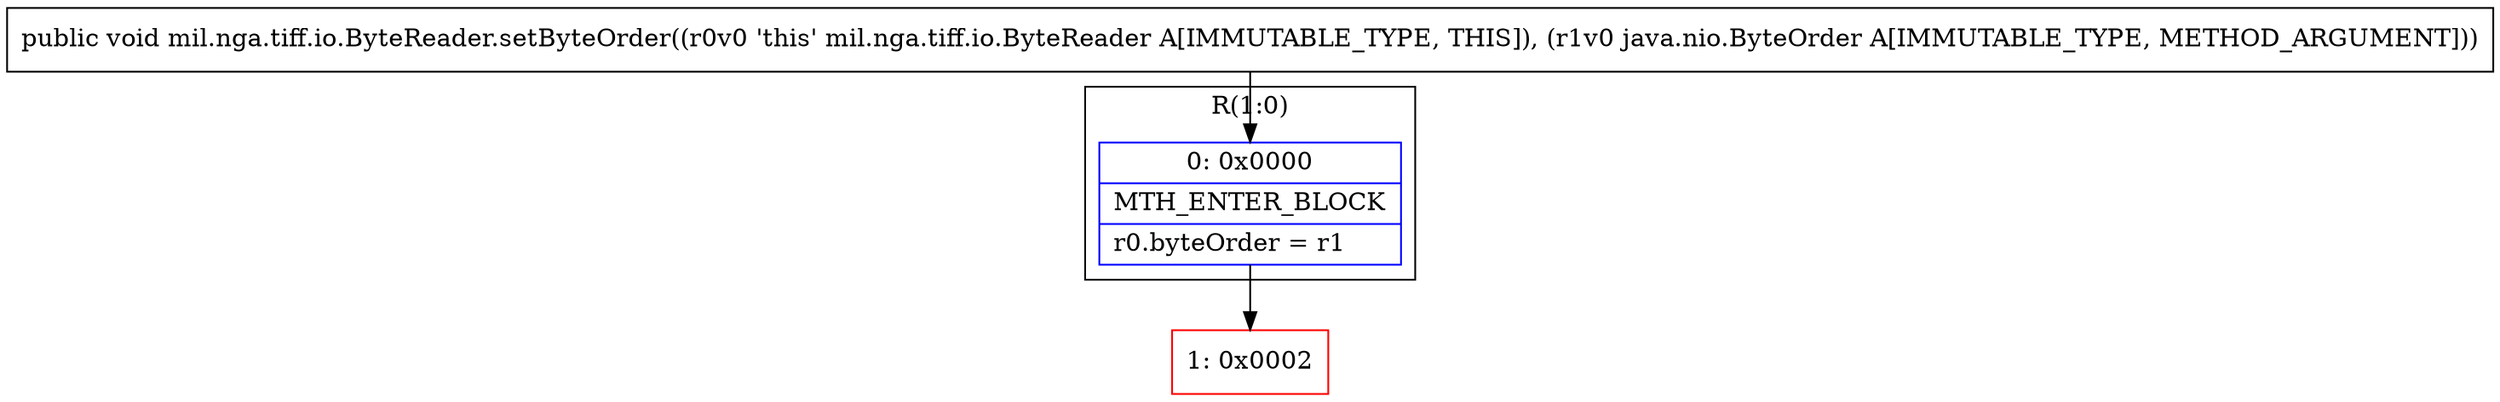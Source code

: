 digraph "CFG formil.nga.tiff.io.ByteReader.setByteOrder(Ljava\/nio\/ByteOrder;)V" {
subgraph cluster_Region_347197232 {
label = "R(1:0)";
node [shape=record,color=blue];
Node_0 [shape=record,label="{0\:\ 0x0000|MTH_ENTER_BLOCK\l|r0.byteOrder = r1\l}"];
}
Node_1 [shape=record,color=red,label="{1\:\ 0x0002}"];
MethodNode[shape=record,label="{public void mil.nga.tiff.io.ByteReader.setByteOrder((r0v0 'this' mil.nga.tiff.io.ByteReader A[IMMUTABLE_TYPE, THIS]), (r1v0 java.nio.ByteOrder A[IMMUTABLE_TYPE, METHOD_ARGUMENT])) }"];
MethodNode -> Node_0;
Node_0 -> Node_1;
}

